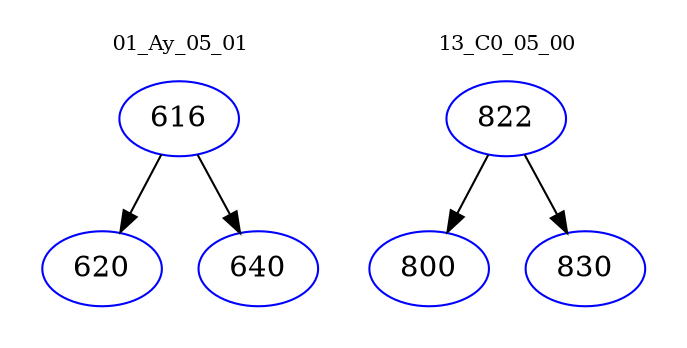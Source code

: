 digraph{
subgraph cluster_0 {
color = white
label = "01_Ay_05_01";
fontsize=10;
T0_616 [label="616", color="blue"]
T0_616 -> T0_620 [color="black"]
T0_620 [label="620", color="blue"]
T0_616 -> T0_640 [color="black"]
T0_640 [label="640", color="blue"]
}
subgraph cluster_1 {
color = white
label = "13_C0_05_00";
fontsize=10;
T1_822 [label="822", color="blue"]
T1_822 -> T1_800 [color="black"]
T1_800 [label="800", color="blue"]
T1_822 -> T1_830 [color="black"]
T1_830 [label="830", color="blue"]
}
}

